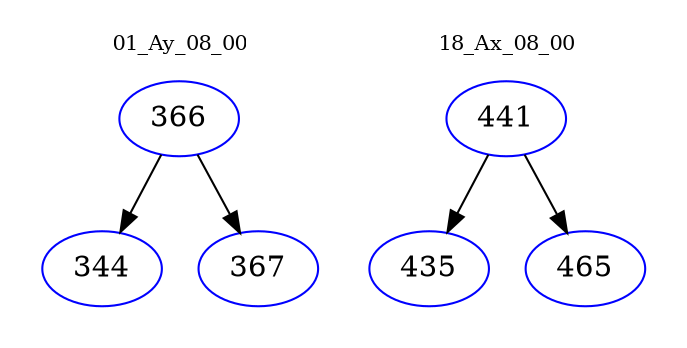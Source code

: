 digraph{
subgraph cluster_0 {
color = white
label = "01_Ay_08_00";
fontsize=10;
T0_366 [label="366", color="blue"]
T0_366 -> T0_344 [color="black"]
T0_344 [label="344", color="blue"]
T0_366 -> T0_367 [color="black"]
T0_367 [label="367", color="blue"]
}
subgraph cluster_1 {
color = white
label = "18_Ax_08_00";
fontsize=10;
T1_441 [label="441", color="blue"]
T1_441 -> T1_435 [color="black"]
T1_435 [label="435", color="blue"]
T1_441 -> T1_465 [color="black"]
T1_465 [label="465", color="blue"]
}
}

